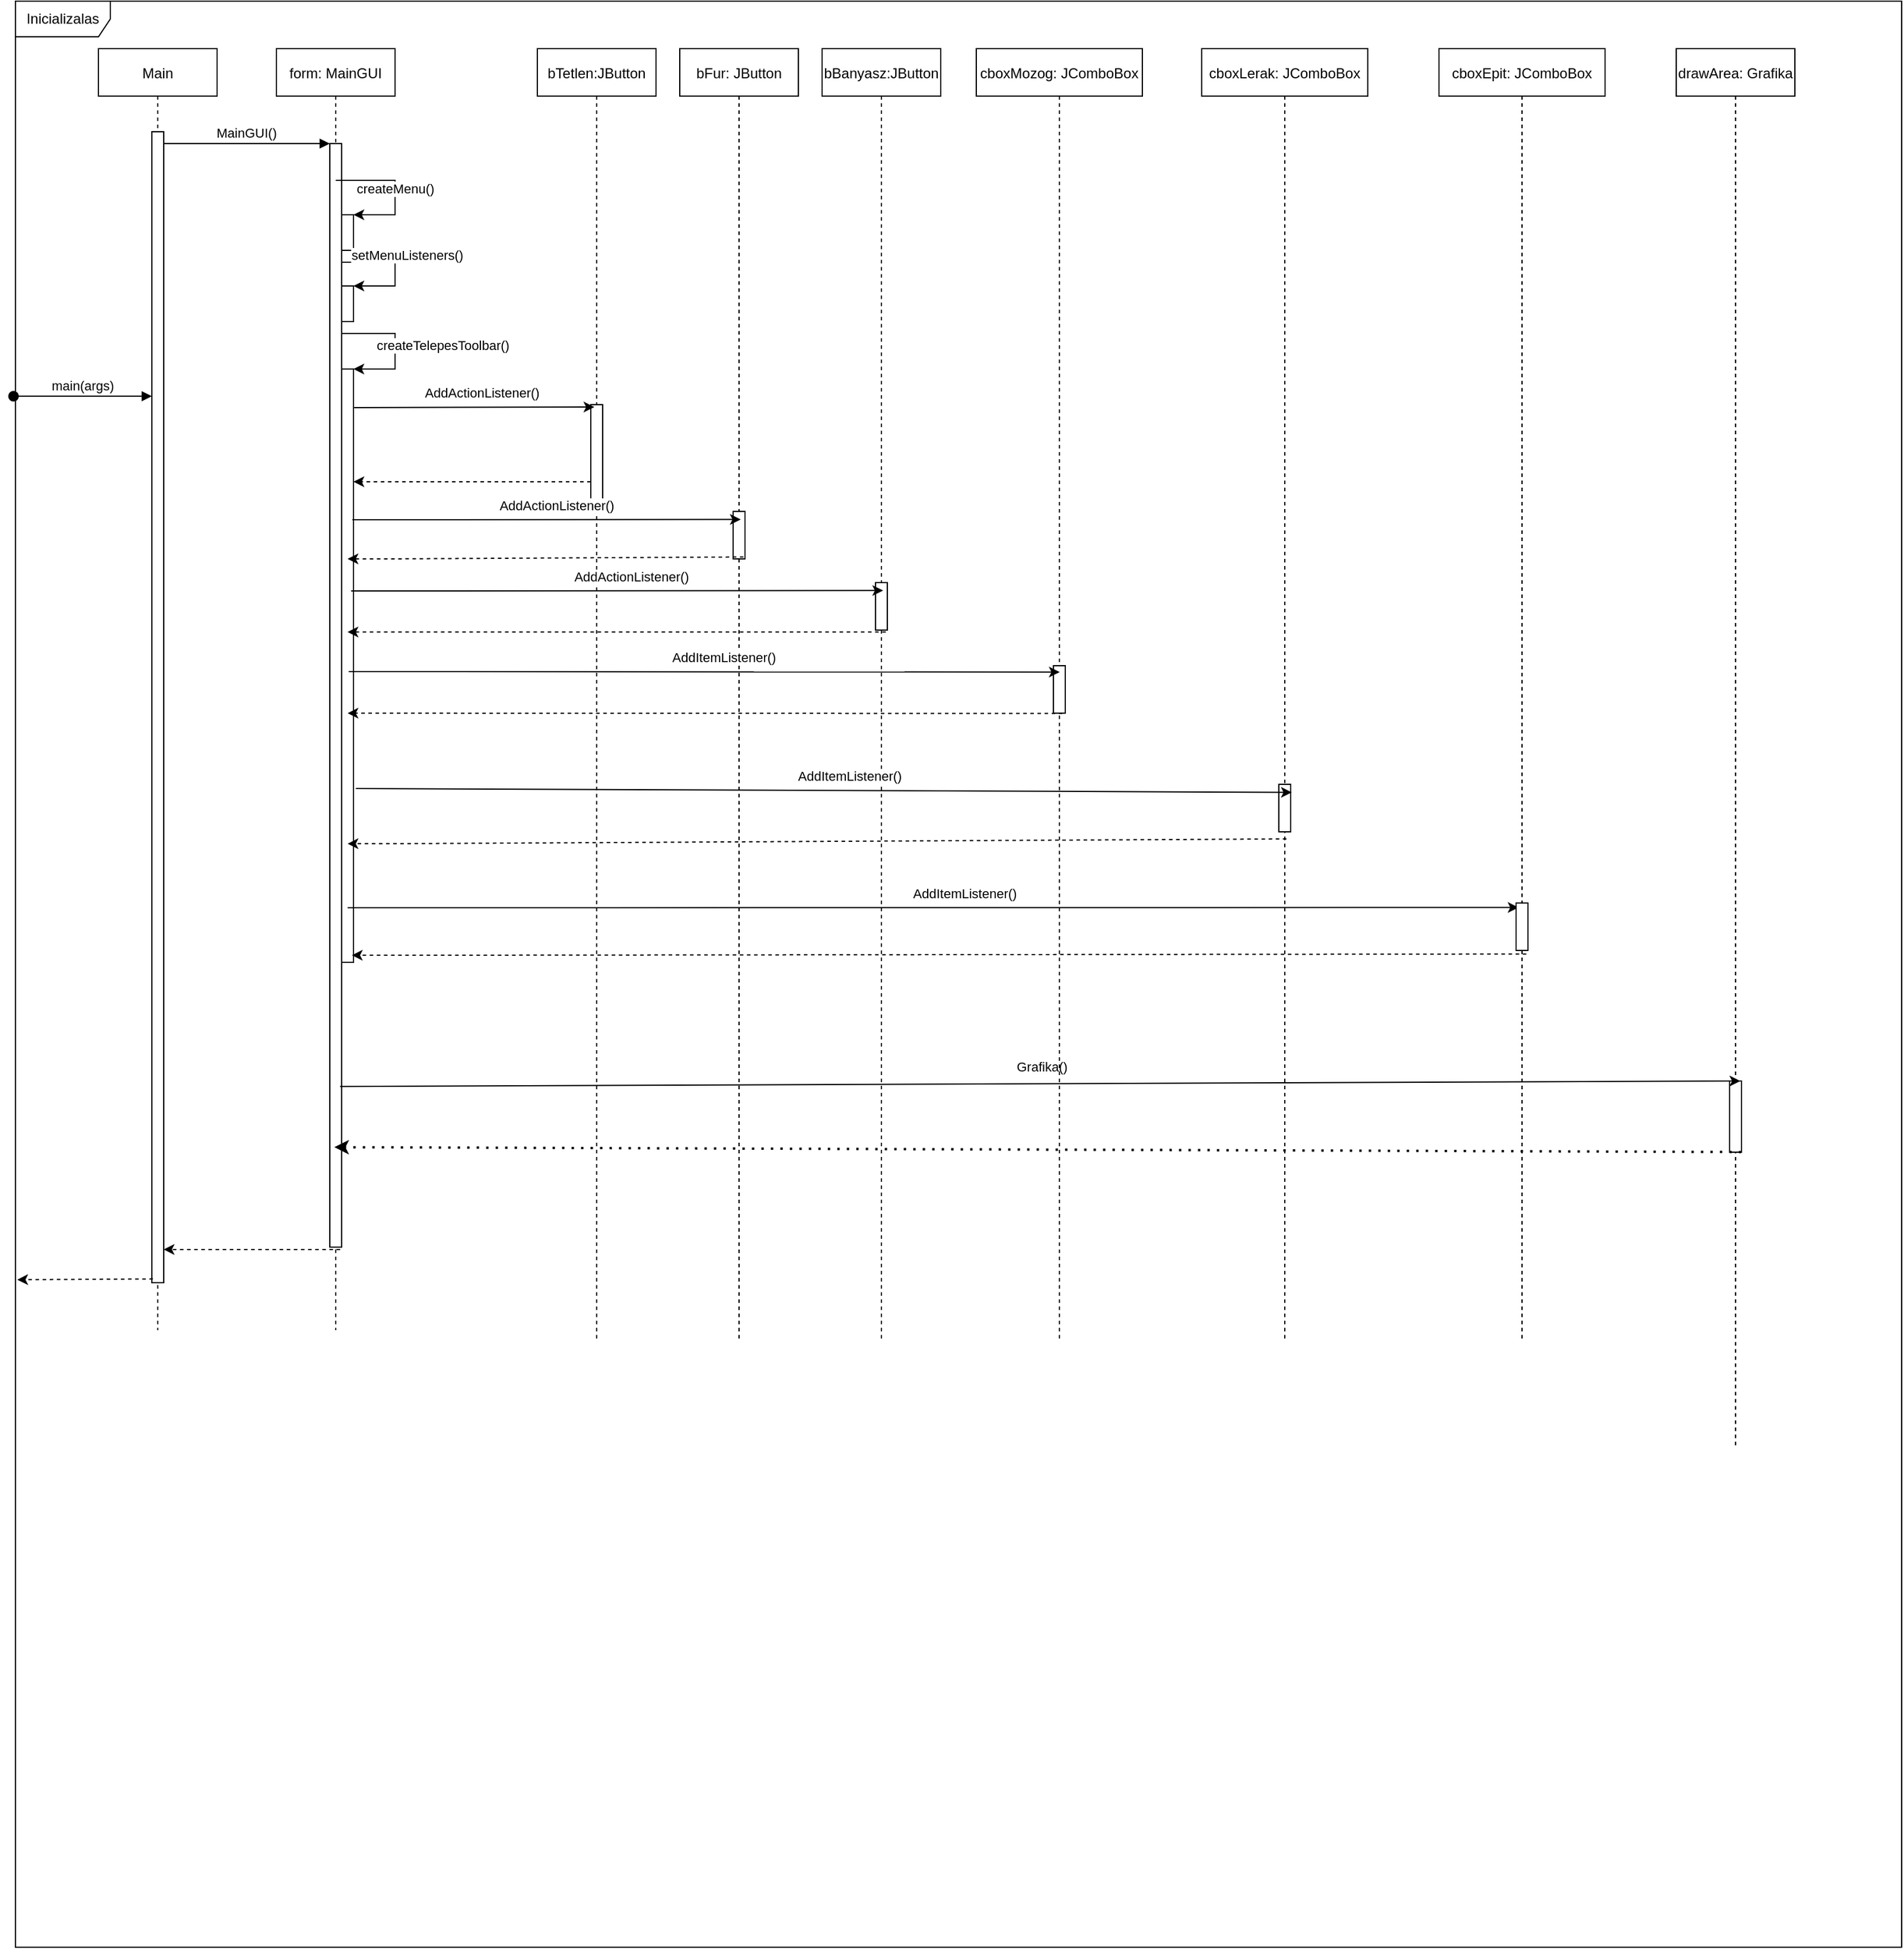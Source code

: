 <mxfile version="14.6.6" type="github">
  <diagram id="kgpKYQtTHZ0yAKxKKP6v" name="Page-1">
    <mxGraphModel dx="2153" dy="845" grid="1" gridSize="10" guides="1" tooltips="1" connect="1" arrows="1" fold="1" page="1" pageScale="1" pageWidth="850" pageHeight="1100" math="0" shadow="0">
      <root>
        <mxCell id="0" />
        <mxCell id="1" parent="0" />
        <mxCell id="1pcKVCtWAvLQPfXGA9ep-1" value="Inicializalas" style="shape=umlFrame;whiteSpace=wrap;html=1;width=80;height=30;" parent="1" vertex="1">
          <mxGeometry x="10" y="50" width="1590" height="1640" as="geometry" />
        </mxCell>
        <mxCell id="3nuBFxr9cyL0pnOWT2aG-1" value="Main" style="shape=umlLifeline;perimeter=lifelinePerimeter;container=1;collapsible=0;recursiveResize=0;rounded=0;shadow=0;strokeWidth=1;" parent="1" vertex="1">
          <mxGeometry x="80" y="90" width="100" height="1080" as="geometry" />
        </mxCell>
        <mxCell id="3nuBFxr9cyL0pnOWT2aG-2" value="" style="points=[];perimeter=orthogonalPerimeter;rounded=0;shadow=0;strokeWidth=1;" parent="3nuBFxr9cyL0pnOWT2aG-1" vertex="1">
          <mxGeometry x="45" y="70" width="10" height="970" as="geometry" />
        </mxCell>
        <mxCell id="3nuBFxr9cyL0pnOWT2aG-5" value="form: MainGUI" style="shape=umlLifeline;perimeter=lifelinePerimeter;container=1;collapsible=0;recursiveResize=0;rounded=0;shadow=0;strokeWidth=1;" parent="1" vertex="1">
          <mxGeometry x="230" y="90" width="100" height="1080" as="geometry" />
        </mxCell>
        <mxCell id="CCc0ATvvC3ZymBzDG2gh-12" value="" style="points=[];perimeter=orthogonalPerimeter;rounded=0;shadow=0;strokeWidth=1;" parent="3nuBFxr9cyL0pnOWT2aG-5" vertex="1">
          <mxGeometry x="55" y="270" width="10" height="500" as="geometry" />
        </mxCell>
        <mxCell id="CCc0ATvvC3ZymBzDG2gh-8" value="" style="points=[];perimeter=orthogonalPerimeter;rounded=0;shadow=0;strokeWidth=1;" parent="3nuBFxr9cyL0pnOWT2aG-5" vertex="1">
          <mxGeometry x="55" y="200" width="10" height="30" as="geometry" />
        </mxCell>
        <mxCell id="CCc0ATvvC3ZymBzDG2gh-6" value="" style="points=[];perimeter=orthogonalPerimeter;rounded=0;shadow=0;strokeWidth=1;" parent="3nuBFxr9cyL0pnOWT2aG-5" vertex="1">
          <mxGeometry x="55" y="140" width="10" height="30" as="geometry" />
        </mxCell>
        <mxCell id="3nuBFxr9cyL0pnOWT2aG-6" value="" style="points=[];perimeter=orthogonalPerimeter;rounded=0;shadow=0;strokeWidth=1;" parent="3nuBFxr9cyL0pnOWT2aG-5" vertex="1">
          <mxGeometry x="45" y="80" width="10" height="930" as="geometry" />
        </mxCell>
        <mxCell id="CCc0ATvvC3ZymBzDG2gh-4" value="createMenu()&lt;span style=&quot;color: rgba(0 , 0 , 0 , 0) ; font-family: monospace ; font-size: 0px ; background-color: rgb(248 , 249 , 250)&quot;&gt;%3CmxGraphModel%3E%3Croot%3E%3CmxCell%20id%3D%220%22%2F%3E%3CmxCell%20id%3D%221%22%20parent%3D%220%22%2F%3E%3CmxCell%20id%3D%222%22%20value%3D%22form%3A%20MainGUI%22%20style%3D%22shape%3DumlLifeline%3Bperimeter%3DlifelinePerimeter%3Bcontainer%3D1%3Bcollapsible%3D0%3BrecursiveResize%3D0%3Brounded%3D0%3Bshadow%3D0%3BstrokeWidth%3D1%3B%22%20vertex%3D%221%22%20parent%3D%221%22%3E%3CmxGeometry%20x%3D%22300%22%20y%3D%2280%22%20width%3D%22100%22%20height%3D%22300%22%20as%3D%22geometry%22%2F%3E%3C%2FmxCell%3E%3CmxCell%20id%3D%223%22%20value%3D%22%22%20style%3D%22points%3D%5B%5D%3Bperimeter%3DorthogonalPerimeter%3Brounded%3D0%3Bshadow%3D0%3BstrokeWidth%3D1%3B%22%20vertex%3D%221%22%20parent%3D%222%22%3E%3CmxGeometry%20x%3D%2245%22%20y%3D%2280%22%20width%3D%2210%22%20height%3D%22160%22%20as%3D%22geometry%22%2F%3E%3C%2FmxCell%3E%3C%2Froot%3E%3C%2FmxGraphModel%3E&lt;/span&gt;" style="endArrow=classic;html=1;rounded=0;" parent="3nuBFxr9cyL0pnOWT2aG-5" target="CCc0ATvvC3ZymBzDG2gh-6" edge="1">
          <mxGeometry width="50" height="50" relative="1" as="geometry">
            <mxPoint x="50" y="111" as="sourcePoint" />
            <mxPoint x="60" y="150" as="targetPoint" />
            <Array as="points">
              <mxPoint x="100" y="111" />
              <mxPoint x="100" y="140" />
            </Array>
          </mxGeometry>
        </mxCell>
        <mxCell id="CCc0ATvvC3ZymBzDG2gh-5" value="setMenuListeners()" style="endArrow=classic;html=1;rounded=0;startArrow=none;" parent="3nuBFxr9cyL0pnOWT2aG-5" source="3nuBFxr9cyL0pnOWT2aG-6" target="CCc0ATvvC3ZymBzDG2gh-8" edge="1">
          <mxGeometry x="-0.023" y="14" width="50" height="50" relative="1" as="geometry">
            <mxPoint x="70" y="156" as="sourcePoint" />
            <mxPoint x="71" y="199" as="targetPoint" />
            <Array as="points">
              <mxPoint x="100" y="180" />
              <mxPoint x="100" y="200" />
            </Array>
            <mxPoint x="-4" y="-10" as="offset" />
          </mxGeometry>
        </mxCell>
        <mxCell id="CCc0ATvvC3ZymBzDG2gh-13" value="createTelepesToolbar()" style="endArrow=classic;html=1;rounded=0;startArrow=none;" parent="3nuBFxr9cyL0pnOWT2aG-5" source="3nuBFxr9cyL0pnOWT2aG-6" target="CCc0ATvvC3ZymBzDG2gh-12" edge="1">
          <mxGeometry y="40" width="50" height="50" relative="1" as="geometry">
            <mxPoint x="83" y="230" as="sourcePoint" />
            <mxPoint x="81" y="276" as="targetPoint" />
            <Array as="points">
              <mxPoint x="100" y="240" />
              <mxPoint x="100" y="270" />
            </Array>
            <mxPoint as="offset" />
          </mxGeometry>
        </mxCell>
        <mxCell id="3nuBFxr9cyL0pnOWT2aG-8" value="MainGUI()" style="verticalAlign=bottom;endArrow=block;entryX=0;entryY=0;shadow=0;strokeWidth=1;" parent="1" source="3nuBFxr9cyL0pnOWT2aG-2" target="3nuBFxr9cyL0pnOWT2aG-6" edge="1">
          <mxGeometry relative="1" as="geometry">
            <mxPoint x="275" y="160" as="sourcePoint" />
          </mxGeometry>
        </mxCell>
        <mxCell id="CCc0ATvvC3ZymBzDG2gh-1" value="bTetlen:JButton" style="shape=umlLifeline;perimeter=lifelinePerimeter;container=1;collapsible=0;recursiveResize=0;rounded=0;shadow=0;strokeWidth=1;" parent="1" vertex="1">
          <mxGeometry x="450" y="90" width="100" height="1090" as="geometry" />
        </mxCell>
        <mxCell id="CCc0ATvvC3ZymBzDG2gh-2" value="" style="points=[];perimeter=orthogonalPerimeter;rounded=0;shadow=0;strokeWidth=1;" parent="CCc0ATvvC3ZymBzDG2gh-1" vertex="1">
          <mxGeometry x="45" y="300" width="10" height="80" as="geometry" />
        </mxCell>
        <mxCell id="J3oIdBuoGA6uhWaEnUac-22" value="AddItemListener()" style="endArrow=classic;html=1;entryX=0.479;entryY=0.664;entryDx=0;entryDy=0;entryPerimeter=0;" edge="1" parent="CCc0ATvvC3ZymBzDG2gh-1" target="J3oIdBuoGA6uhWaEnUac-15">
          <mxGeometry x="0.055" y="12" width="50" height="50" relative="1" as="geometry">
            <mxPoint x="-160" y="724" as="sourcePoint" />
            <mxPoint x="635.88" y="716.75" as="targetPoint" />
            <Array as="points" />
            <mxPoint as="offset" />
          </mxGeometry>
        </mxCell>
        <mxCell id="J3oIdBuoGA6uhWaEnUac-27" value="" style="endArrow=classic;html=1;dashed=1;exitX=0.51;exitY=0.611;exitDx=0;exitDy=0;exitPerimeter=0;" edge="1" parent="CCc0ATvvC3ZymBzDG2gh-1" source="J3oIdBuoGA6uhWaEnUac-13">
          <mxGeometry width="50" height="50" relative="1" as="geometry">
            <mxPoint x="293.7" y="670.0" as="sourcePoint" />
            <mxPoint x="-160" y="670.04" as="targetPoint" />
            <Array as="points">
              <mxPoint x="-125" y="670.04" />
            </Array>
          </mxGeometry>
        </mxCell>
        <mxCell id="CCc0ATvvC3ZymBzDG2gh-14" value="AddActionListener()" style="endArrow=classic;html=1;exitX=1.756;exitY=0.057;exitDx=0;exitDy=0;exitPerimeter=0;" parent="1" edge="1">
          <mxGeometry x="0.055" y="12" width="50" height="50" relative="1" as="geometry">
            <mxPoint x="295.56" y="392.49" as="sourcePoint" />
            <mxPoint x="498" y="392" as="targetPoint" />
            <Array as="points" />
            <mxPoint as="offset" />
          </mxGeometry>
        </mxCell>
        <mxCell id="CCc0ATvvC3ZymBzDG2gh-19" value="" style="endArrow=classic;html=1;dashed=1;" parent="1" source="CCc0ATvvC3ZymBzDG2gh-2" target="CCc0ATvvC3ZymBzDG2gh-12" edge="1">
          <mxGeometry width="50" height="50" relative="1" as="geometry">
            <mxPoint x="500" y="480" as="sourcePoint" />
            <mxPoint x="380" y="480" as="targetPoint" />
            <Array as="points">
              <mxPoint x="330" y="455" />
            </Array>
          </mxGeometry>
        </mxCell>
        <mxCell id="CCc0ATvvC3ZymBzDG2gh-20" value="" style="endArrow=classic;html=1;dashed=1;exitX=0.537;exitY=0.937;exitDx=0;exitDy=0;exitPerimeter=0;" parent="1" source="3nuBFxr9cyL0pnOWT2aG-5" target="3nuBFxr9cyL0pnOWT2aG-2" edge="1">
          <mxGeometry width="50" height="50" relative="1" as="geometry">
            <mxPoint x="275" y="581.9" as="sourcePoint" />
            <mxPoint x="90" y="580.0" as="targetPoint" />
          </mxGeometry>
        </mxCell>
        <mxCell id="3nuBFxr9cyL0pnOWT2aG-3" value="main(args)" style="verticalAlign=bottom;startArrow=oval;endArrow=block;startSize=8;shadow=0;strokeWidth=1;exitX=-0.001;exitY=0.203;exitDx=0;exitDy=0;exitPerimeter=0;" parent="1" source="1pcKVCtWAvLQPfXGA9ep-1" target="3nuBFxr9cyL0pnOWT2aG-2" edge="1">
          <mxGeometry relative="1" as="geometry">
            <mxPoint x="65" y="150" as="sourcePoint" />
          </mxGeometry>
        </mxCell>
        <mxCell id="J3oIdBuoGA6uhWaEnUac-2" value="" style="endArrow=classic;html=1;exitX=0.459;exitY=0.96;exitDx=0;exitDy=0;exitPerimeter=0;entryX=0.001;entryY=0.657;entryDx=0;entryDy=0;entryPerimeter=0;dashed=1;" edge="1" parent="1" source="3nuBFxr9cyL0pnOWT2aG-1" target="1pcKVCtWAvLQPfXGA9ep-1">
          <mxGeometry width="50" height="50" relative="1" as="geometry">
            <mxPoint x="520" y="810" as="sourcePoint" />
            <mxPoint x="570" y="760" as="targetPoint" />
          </mxGeometry>
        </mxCell>
        <mxCell id="J3oIdBuoGA6uhWaEnUac-3" value="drawArea: Grafika" style="shape=umlLifeline;perimeter=lifelinePerimeter;container=1;collapsible=0;recursiveResize=0;rounded=0;shadow=0;strokeWidth=1;" vertex="1" parent="1">
          <mxGeometry x="1410" y="90" width="100" height="1180" as="geometry" />
        </mxCell>
        <mxCell id="J3oIdBuoGA6uhWaEnUac-4" value="" style="points=[];perimeter=orthogonalPerimeter;rounded=0;shadow=0;strokeWidth=1;" vertex="1" parent="J3oIdBuoGA6uhWaEnUac-3">
          <mxGeometry x="45" y="870" width="10" height="60" as="geometry" />
        </mxCell>
        <mxCell id="J3oIdBuoGA6uhWaEnUac-5" value="Grafika()" style="endArrow=classic;html=1;exitX=0.867;exitY=0.863;exitDx=0;exitDy=0;exitPerimeter=0;" edge="1" parent="1">
          <mxGeometry x="0.002" y="14" width="50" height="50" relative="1" as="geometry">
            <mxPoint x="283.67" y="964.59" as="sourcePoint" />
            <mxPoint x="1464" y="960" as="targetPoint" />
            <mxPoint as="offset" />
          </mxGeometry>
        </mxCell>
        <mxCell id="J3oIdBuoGA6uhWaEnUac-6" value="" style="endArrow=classic;dashed=1;html=1;dashPattern=1 3;strokeWidth=2;exitX=0.548;exitY=0.788;exitDx=0;exitDy=0;exitPerimeter=0;startArrow=none;startFill=0;endFill=1;" edge="1" parent="1" source="J3oIdBuoGA6uhWaEnUac-3">
          <mxGeometry width="50" height="50" relative="1" as="geometry">
            <mxPoint x="1063.7" y="1015.76" as="sourcePoint" />
            <mxPoint x="278.833" y="1015.76" as="targetPoint" />
          </mxGeometry>
        </mxCell>
        <mxCell id="J3oIdBuoGA6uhWaEnUac-7" value="bFur: JButton" style="shape=umlLifeline;perimeter=lifelinePerimeter;container=1;collapsible=0;recursiveResize=0;rounded=0;shadow=0;strokeWidth=1;" vertex="1" parent="1">
          <mxGeometry x="570" y="90" width="100" height="1090" as="geometry" />
        </mxCell>
        <mxCell id="J3oIdBuoGA6uhWaEnUac-8" value="" style="points=[];perimeter=orthogonalPerimeter;rounded=0;shadow=0;strokeWidth=1;" vertex="1" parent="J3oIdBuoGA6uhWaEnUac-7">
          <mxGeometry x="45" y="390" width="10" height="40" as="geometry" />
        </mxCell>
        <mxCell id="J3oIdBuoGA6uhWaEnUac-28" value="" style="endArrow=classic;html=1;dashed=1;exitX=0.526;exitY=0.7;exitDx=0;exitDy=0;exitPerimeter=0;" edge="1" parent="J3oIdBuoGA6uhWaEnUac-7" source="J3oIdBuoGA6uhWaEnUac-15">
          <mxGeometry width="50" height="50" relative="1" as="geometry">
            <mxPoint x="515" y="760.0" as="sourcePoint" />
            <mxPoint x="-276.4" y="764.05" as="targetPoint" />
            <Array as="points">
              <mxPoint x="-241.4" y="764.05" />
            </Array>
          </mxGeometry>
        </mxCell>
        <mxCell id="J3oIdBuoGA6uhWaEnUac-9" value="bBanyasz:JButton" style="shape=umlLifeline;perimeter=lifelinePerimeter;container=1;collapsible=0;recursiveResize=0;rounded=0;shadow=0;strokeWidth=1;" vertex="1" parent="1">
          <mxGeometry x="690" y="90" width="100" height="1090" as="geometry" />
        </mxCell>
        <mxCell id="J3oIdBuoGA6uhWaEnUac-10" value="" style="points=[];perimeter=orthogonalPerimeter;rounded=0;shadow=0;strokeWidth=1;" vertex="1" parent="J3oIdBuoGA6uhWaEnUac-9">
          <mxGeometry x="45" y="450" width="10" height="40" as="geometry" />
        </mxCell>
        <mxCell id="J3oIdBuoGA6uhWaEnUac-11" value="cboxMozog: JComboBox" style="shape=umlLifeline;perimeter=lifelinePerimeter;container=1;collapsible=0;recursiveResize=0;rounded=0;shadow=0;strokeWidth=1;" vertex="1" parent="1">
          <mxGeometry x="820" y="90" width="140" height="1090" as="geometry" />
        </mxCell>
        <mxCell id="J3oIdBuoGA6uhWaEnUac-12" value="" style="points=[];perimeter=orthogonalPerimeter;rounded=0;shadow=0;strokeWidth=1;" vertex="1" parent="J3oIdBuoGA6uhWaEnUac-11">
          <mxGeometry x="65" y="520" width="10" height="40" as="geometry" />
        </mxCell>
        <mxCell id="J3oIdBuoGA6uhWaEnUac-13" value="cboxLerak: JComboBox" style="shape=umlLifeline;perimeter=lifelinePerimeter;container=1;collapsible=0;recursiveResize=0;rounded=0;shadow=0;strokeWidth=1;" vertex="1" parent="1">
          <mxGeometry x="1010" y="90" width="140" height="1090" as="geometry" />
        </mxCell>
        <mxCell id="J3oIdBuoGA6uhWaEnUac-14" value="" style="points=[];perimeter=orthogonalPerimeter;rounded=0;shadow=0;strokeWidth=1;" vertex="1" parent="J3oIdBuoGA6uhWaEnUac-13">
          <mxGeometry x="65" y="620" width="10" height="40" as="geometry" />
        </mxCell>
        <mxCell id="J3oIdBuoGA6uhWaEnUac-15" value="cboxEpit: JComboBox" style="shape=umlLifeline;perimeter=lifelinePerimeter;container=1;collapsible=0;recursiveResize=0;rounded=0;shadow=0;strokeWidth=1;" vertex="1" parent="1">
          <mxGeometry x="1210" y="90" width="140" height="1090" as="geometry" />
        </mxCell>
        <mxCell id="J3oIdBuoGA6uhWaEnUac-16" value="" style="points=[];perimeter=orthogonalPerimeter;rounded=0;shadow=0;strokeWidth=1;" vertex="1" parent="J3oIdBuoGA6uhWaEnUac-15">
          <mxGeometry x="65" y="720" width="10" height="40" as="geometry" />
        </mxCell>
        <mxCell id="J3oIdBuoGA6uhWaEnUac-17" value="AddActionListener()" style="endArrow=classic;html=1;entryX=0.514;entryY=0.364;entryDx=0;entryDy=0;entryPerimeter=0;" edge="1" parent="1" target="J3oIdBuoGA6uhWaEnUac-7">
          <mxGeometry x="0.055" y="12" width="50" height="50" relative="1" as="geometry">
            <mxPoint x="294" y="487" as="sourcePoint" />
            <mxPoint x="508" y="402" as="targetPoint" />
            <Array as="points" />
            <mxPoint as="offset" />
          </mxGeometry>
        </mxCell>
        <mxCell id="J3oIdBuoGA6uhWaEnUac-18" value="AddActionListener()" style="endArrow=classic;html=1;entryX=0.644;entryY=0.167;entryDx=0;entryDy=0;entryPerimeter=0;" edge="1" parent="1" target="J3oIdBuoGA6uhWaEnUac-10">
          <mxGeometry x="0.055" y="12" width="50" height="50" relative="1" as="geometry">
            <mxPoint x="293" y="547" as="sourcePoint" />
            <mxPoint x="518" y="412" as="targetPoint" />
            <Array as="points" />
            <mxPoint as="offset" />
          </mxGeometry>
        </mxCell>
        <mxCell id="J3oIdBuoGA6uhWaEnUac-19" value="AddItemListener()" style="endArrow=classic;html=1;entryX=0.502;entryY=0.482;entryDx=0;entryDy=0;entryPerimeter=0;" edge="1" parent="1" target="J3oIdBuoGA6uhWaEnUac-11">
          <mxGeometry x="0.055" y="12" width="50" height="50" relative="1" as="geometry">
            <mxPoint x="291" y="615" as="sourcePoint" />
            <mxPoint x="528" y="422" as="targetPoint" />
            <Array as="points" />
            <mxPoint as="offset" />
          </mxGeometry>
        </mxCell>
        <mxCell id="J3oIdBuoGA6uhWaEnUac-20" value="AddItemListener()" style="endArrow=classic;html=1;entryX=0.542;entryY=0.575;entryDx=0;entryDy=0;entryPerimeter=0;exitX=1.2;exitY=0.707;exitDx=0;exitDy=0;exitPerimeter=0;" edge="1" parent="1" source="CCc0ATvvC3ZymBzDG2gh-12" target="J3oIdBuoGA6uhWaEnUac-13">
          <mxGeometry x="0.055" y="12" width="50" height="50" relative="1" as="geometry">
            <mxPoint x="290" y="710" as="sourcePoint" />
            <mxPoint x="889.28" y="710.38" as="targetPoint" />
            <Array as="points" />
            <mxPoint as="offset" />
          </mxGeometry>
        </mxCell>
        <mxCell id="J3oIdBuoGA6uhWaEnUac-23" value="" style="endArrow=classic;html=1;dashed=1;exitX=0.537;exitY=0.393;exitDx=0;exitDy=0;exitPerimeter=0;" edge="1" parent="1" source="J3oIdBuoGA6uhWaEnUac-7">
          <mxGeometry width="50" height="50" relative="1" as="geometry">
            <mxPoint x="490" y="520" as="sourcePoint" />
            <mxPoint x="290" y="520" as="targetPoint" />
            <Array as="points">
              <mxPoint x="325" y="520" />
            </Array>
          </mxGeometry>
        </mxCell>
        <mxCell id="J3oIdBuoGA6uhWaEnUac-24" value="" style="endArrow=classic;html=1;dashed=1;exitX=0.537;exitY=0.451;exitDx=0;exitDy=0;exitPerimeter=0;" edge="1" parent="1" source="J3oIdBuoGA6uhWaEnUac-9">
          <mxGeometry width="50" height="50" relative="1" as="geometry">
            <mxPoint x="623.7" y="580.0" as="sourcePoint" />
            <mxPoint x="290" y="581.63" as="targetPoint" />
            <Array as="points">
              <mxPoint x="325" y="581.63" />
            </Array>
          </mxGeometry>
        </mxCell>
        <mxCell id="J3oIdBuoGA6uhWaEnUac-26" value="" style="endArrow=classic;html=1;dashed=1;exitX=0.518;exitY=0.514;exitDx=0;exitDy=0;exitPerimeter=0;" edge="1" parent="1" source="J3oIdBuoGA6uhWaEnUac-11">
          <mxGeometry width="50" height="50" relative="1" as="geometry">
            <mxPoint x="743.7" y="650.0" as="sourcePoint" />
            <mxPoint x="290" y="650.04" as="targetPoint" />
            <Array as="points">
              <mxPoint x="325" y="650.04" />
            </Array>
          </mxGeometry>
        </mxCell>
      </root>
    </mxGraphModel>
  </diagram>
</mxfile>
